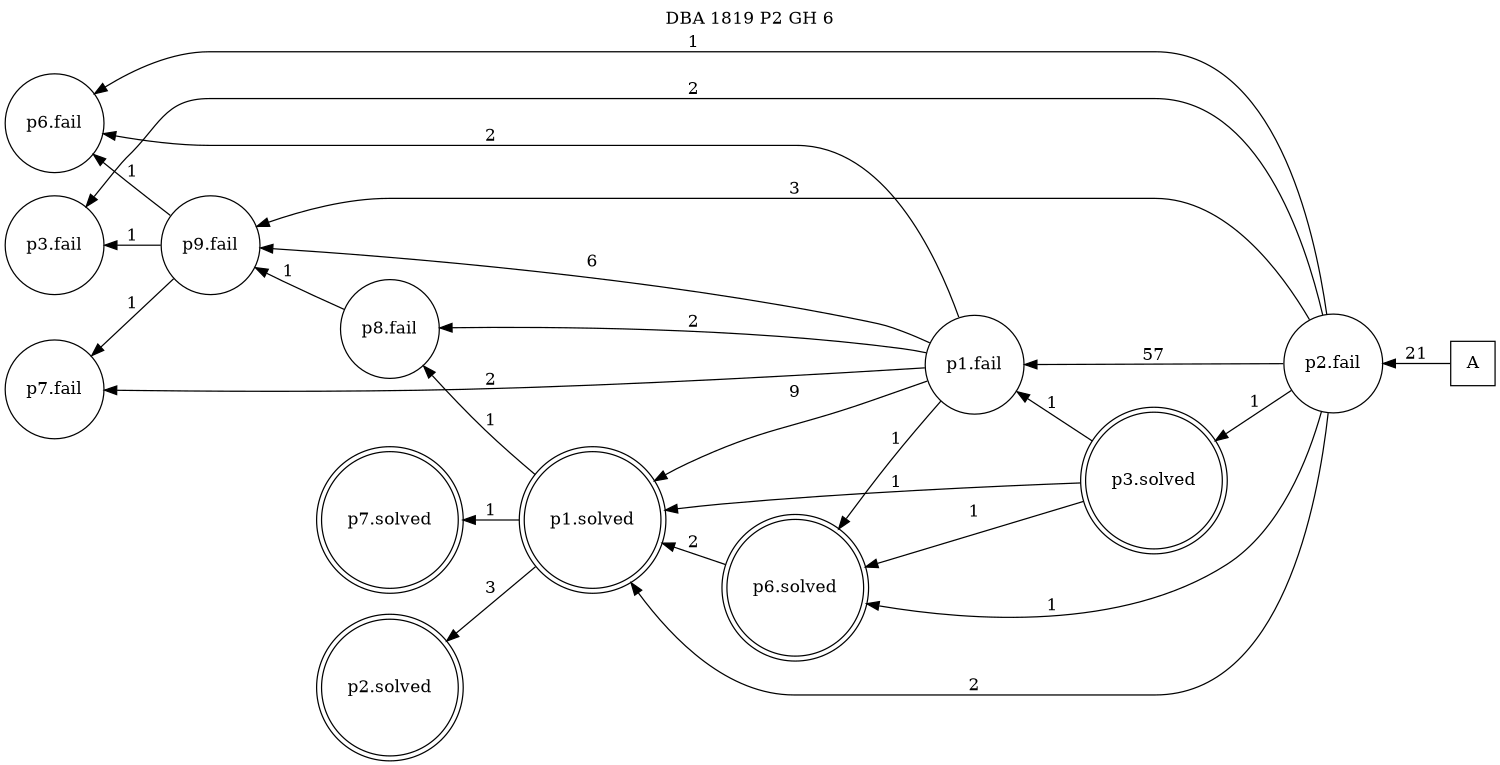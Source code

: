 digraph DBA_1819_P2_GH_6 {
labelloc="tl"
label= " DBA 1819 P2 GH 6 "
rankdir="RL";
graph [ size=" 10 , 10 !"]

"A" [shape="square" label="A"]
"p2.fail" [shape="circle" label="p2.fail"]
"p1.fail" [shape="circle" label="p1.fail"]
"p9.fail" [shape="circle" label="p9.fail"]
"p3.fail" [shape="circle" label="p3.fail"]
"p7.fail" [shape="circle" label="p7.fail"]
"p6.fail" [shape="circle" label="p6.fail"]
"p6.solved" [shape="doublecircle" label="p6.solved"]
"p1.solved" [shape="doublecircle" label="p1.solved"]
"p2.solved" [shape="doublecircle" label="p2.solved"]
"p3.solved" [shape="doublecircle" label="p3.solved"]
"p7.solved" [shape="doublecircle" label="p7.solved"]
"p8.fail" [shape="circle" label="p8.fail"]
"A" -> "p2.fail" [ label=21]
"p2.fail" -> "p1.fail" [ label=57]
"p2.fail" -> "p9.fail" [ label=3]
"p2.fail" -> "p3.fail" [ label=2]
"p2.fail" -> "p6.fail" [ label=1]
"p2.fail" -> "p6.solved" [ label=1]
"p2.fail" -> "p1.solved" [ label=2]
"p2.fail" -> "p3.solved" [ label=1]
"p1.fail" -> "p9.fail" [ label=6]
"p1.fail" -> "p7.fail" [ label=2]
"p1.fail" -> "p6.fail" [ label=2]
"p1.fail" -> "p6.solved" [ label=1]
"p1.fail" -> "p1.solved" [ label=9]
"p1.fail" -> "p8.fail" [ label=2]
"p9.fail" -> "p3.fail" [ label=1]
"p9.fail" -> "p7.fail" [ label=1]
"p9.fail" -> "p6.fail" [ label=1]
"p6.solved" -> "p1.solved" [ label=2]
"p1.solved" -> "p2.solved" [ label=3]
"p1.solved" -> "p7.solved" [ label=1]
"p1.solved" -> "p8.fail" [ label=1]
"p3.solved" -> "p1.fail" [ label=1]
"p3.solved" -> "p6.solved" [ label=1]
"p3.solved" -> "p1.solved" [ label=1]
"p8.fail" -> "p9.fail" [ label=1]
}
